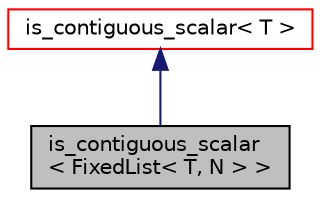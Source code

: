 digraph "is_contiguous_scalar&lt; FixedList&lt; T, N &gt; &gt;"
{
  bgcolor="transparent";
  edge [fontname="Helvetica",fontsize="10",labelfontname="Helvetica",labelfontsize="10"];
  node [fontname="Helvetica",fontsize="10",shape=record];
  Node1 [label="is_contiguous_scalar\l\< FixedList\< T, N \> \>",height=0.2,width=0.4,color="black", fillcolor="grey75", style="filled" fontcolor="black"];
  Node2 -> Node1 [dir="back",color="midnightblue",fontsize="10",style="solid",fontname="Helvetica"];
  Node2 [label="is_contiguous_scalar\< T \>",height=0.2,width=0.4,color="red",URL="$structFoam_1_1is__contiguous__scalar.html",tooltip="A template class to specify if a data type is composed solely of Foam::scalar elements. "];
}
